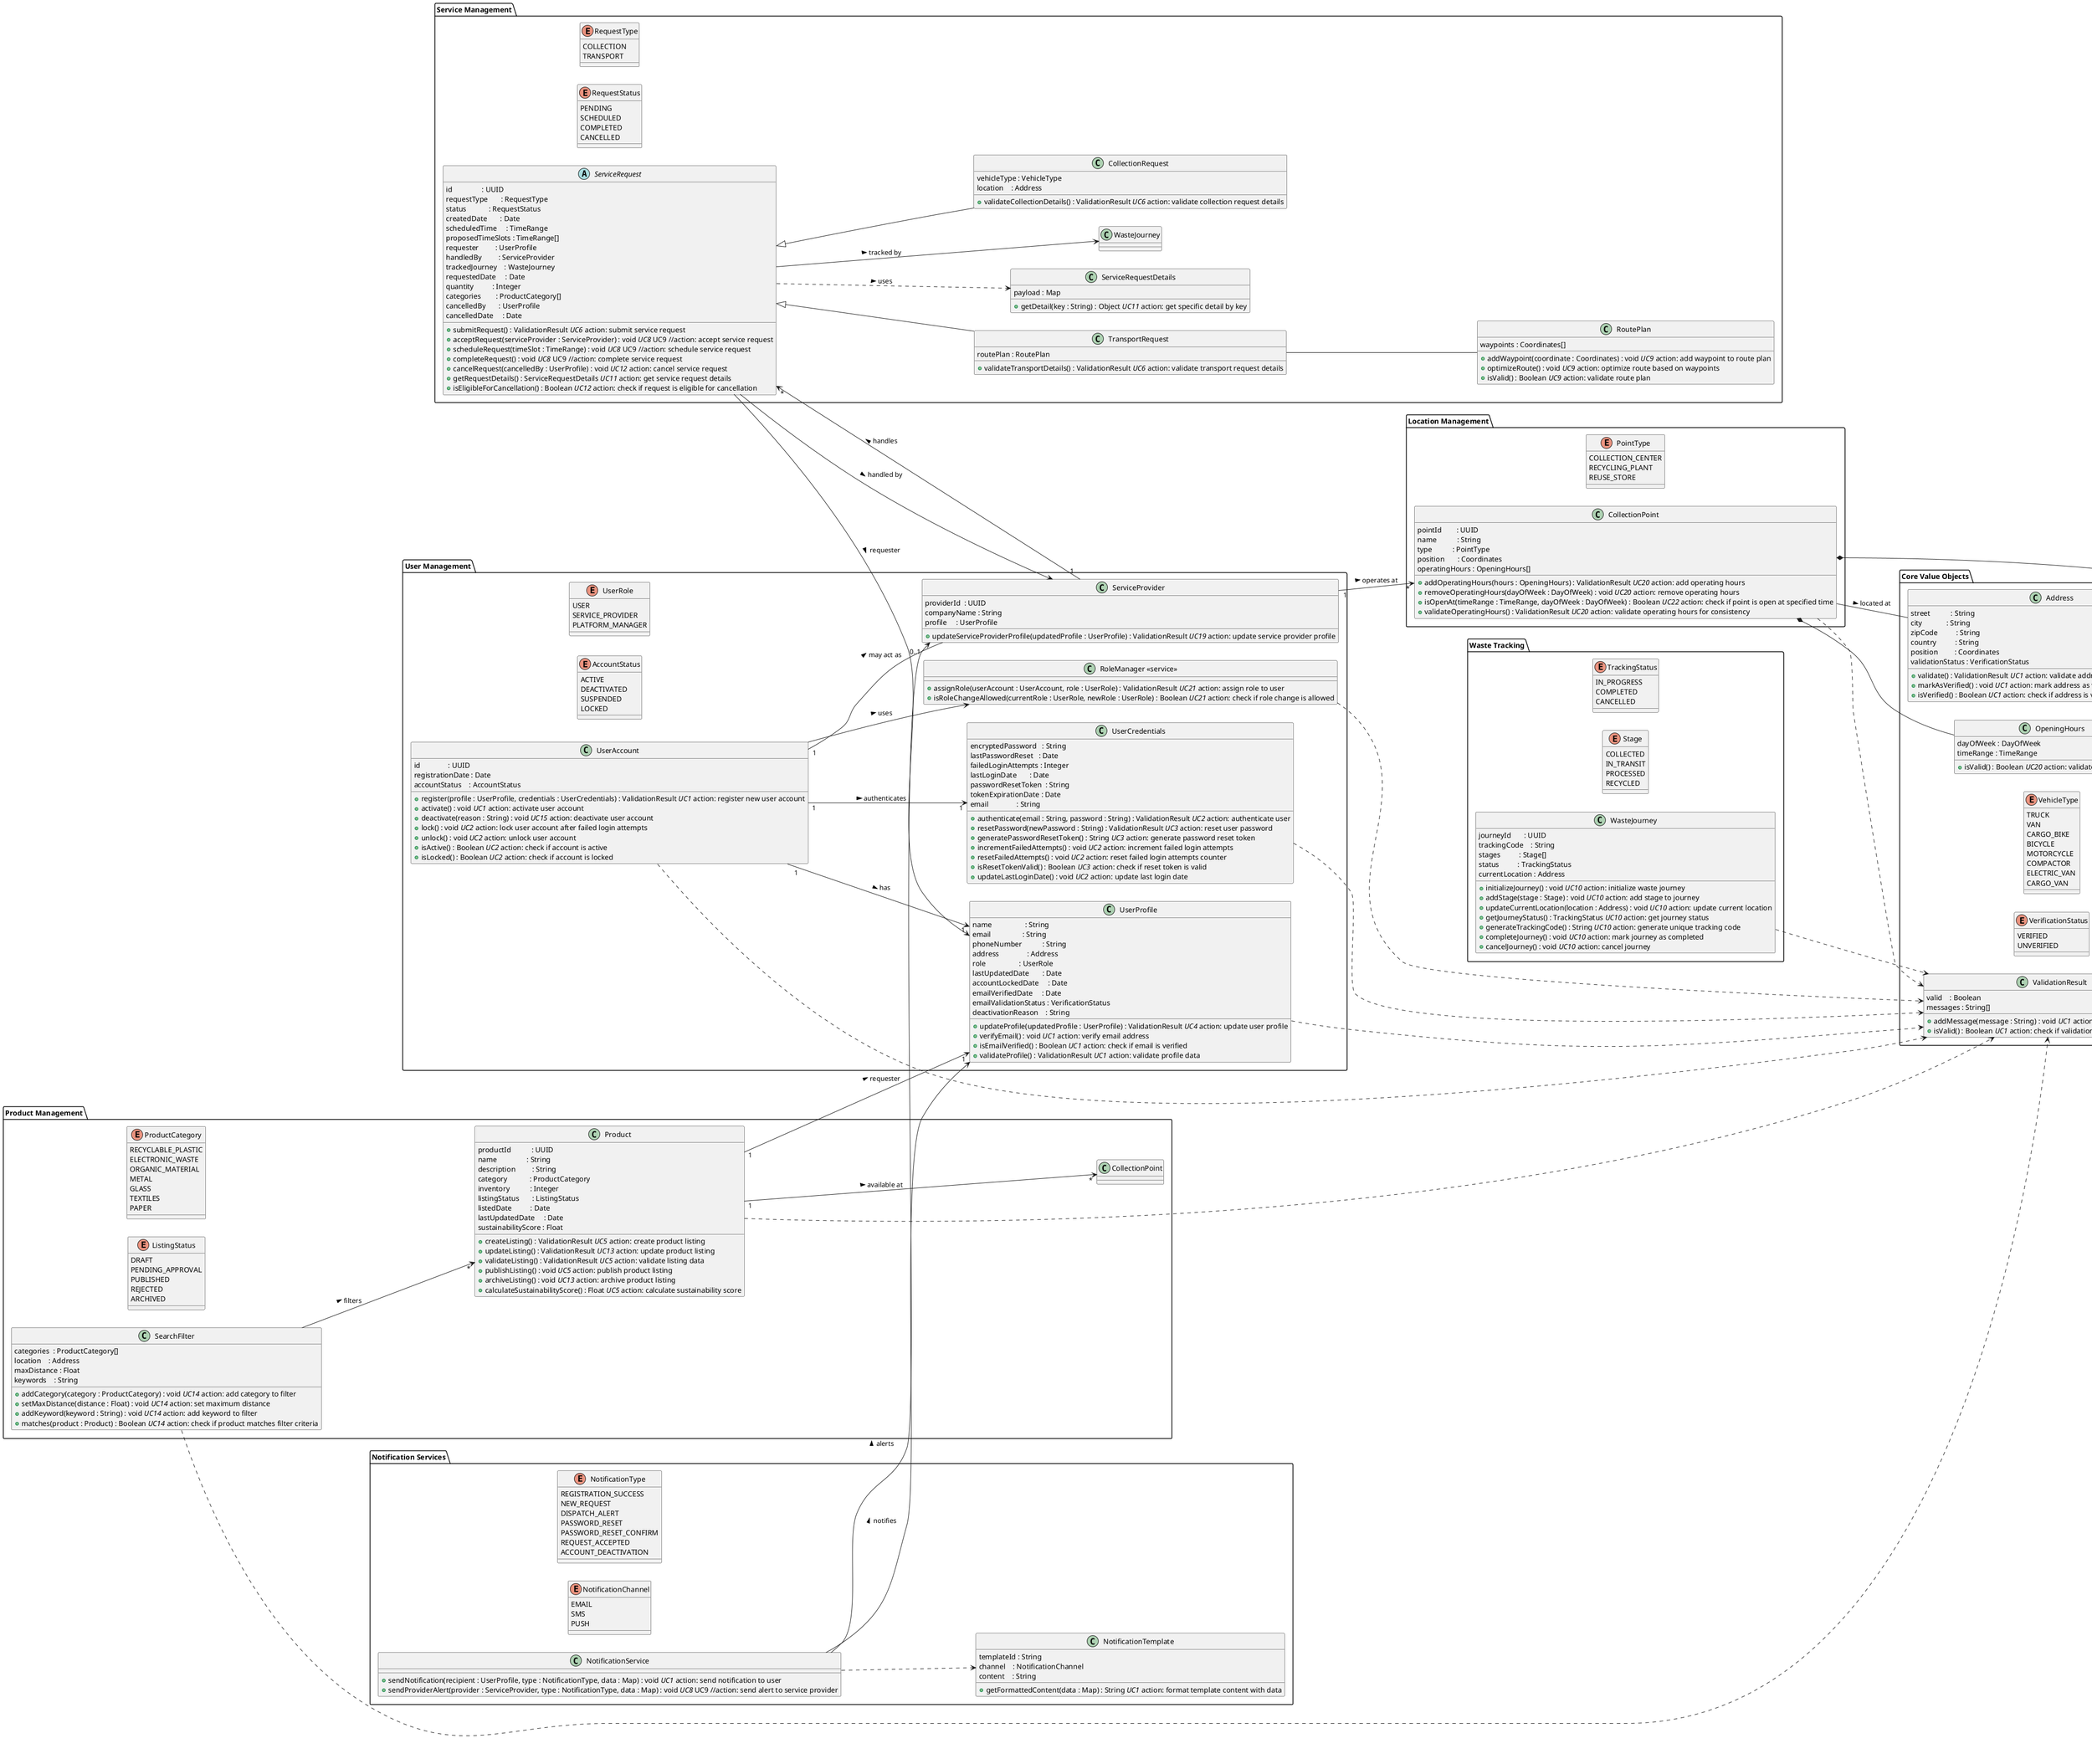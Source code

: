 @startuml
left to right direction
' ──────────────────────────────────────────────
'  CORE VALUE OBJECTS
' ──────────────────────────────────────────────
package "Core Value Objects" {
enum VerificationStatus {
VERIFIED
UNVERIFIED
}
enum VehicleType {
TRUCK
VAN
CARGO_BIKE
BICYCLE
MOTORCYCLE
COMPACTOR
ELECTRIC_VAN
CARGO_VAN
}
enum DayOfWeek {
MON
TUE
WED
THU
FRI
SAT
SUN
}
class ValidationResult {
valid    : Boolean
messages : String[]
+addMessage(message : String) : void //UC1 //action: add validation message
+isValid() : Boolean //UC1 //action: check if validation result is valid
}
class Coordinates {
latitude  : Float
longitude : Float
+isValid() : Boolean //UC20 //action: validate coordinates
+calculateDistance(other : Coordinates) : Float //UC14 //action: calculate distance between coordinates
}
class Address {
street           : String
city             : String
zipCode          : String
country          : String
position         : Coordinates
validationStatus : VerificationStatus
+validate() : ValidationResult //UC1 //action: validate address format and completeness
+markAsVerified() : void //UC1 //action: mark address as verified
+isVerified() : Boolean //UC1 //action: check if address is verified
}
class TimeRange {
start : LocalTime
end   : LocalTime
+isValid() : Boolean //UC20 //action: validate time range
+overlaps(other : TimeRange) : Boolean //UC19 //action: check if time ranges overlap
}
class OpeningHours {
dayOfWeek : DayOfWeek
timeRange : TimeRange
+isValid() : Boolean //UC20 //action: validate opening hours
}
Address *-- Coordinates
OpeningHours -- TimeRange
}
' ──────────────────────────────────────────────
'  USER MANAGEMENT
' ──────────────────────────────────────────────
package "User Management" {
enum UserRole {
USER
SERVICE_PROVIDER
PLATFORM_MANAGER
}
enum AccountStatus {
ACTIVE
DEACTIVATED
SUSPENDED
LOCKED
}
class UserAccount {
id               : UUID
registrationDate : Date
accountStatus    : AccountStatus
+register(profile : UserProfile, credentials : UserCredentials) : ValidationResult //UC1 //action: register new user account
+activate() : void //UC1 //action: activate user account
+deactivate(reason : String) : void //UC15 //action: deactivate user account
+lock() : void //UC2 //action: lock user account after failed login attempts
+unlock() : void //UC2 //action: unlock user account
+isActive() : Boolean //UC2 //action: check if account is active
+isLocked() : Boolean //UC2 //action: check if account is locked
}
class UserProfile {
name                  : String
email                 : String
phoneNumber           : String
address               : Address
role                  : UserRole
lastUpdatedDate       : Date
accountLockedDate     : Date
emailVerifiedDate     : Date
emailValidationStatus : VerificationStatus
deactivationReason    : String
+updateProfile(updatedProfile : UserProfile) : ValidationResult //UC4 //action: update user profile
+verifyEmail() : void //UC1 //action: verify email address
+isEmailVerified() : Boolean //UC1 //action: check if email is verified
+validateProfile() : ValidationResult //UC1 //action: validate profile data
}
class UserCredentials {
encryptedPassword   : String
lastPasswordReset   : Date
failedLoginAttempts : Integer
lastLoginDate       : Date
passwordResetToken  : String
tokenExpirationDate : Date
email               : String
+authenticate(email : String, password : String) : ValidationResult //UC2 //action: authenticate user
+resetPassword(newPassword : String) : ValidationResult //UC3 //action: reset user password
+generatePasswordResetToken() : String //UC3 //action: generate password reset token
+incrementFailedAttempts() : void //UC2 //action: increment failed login attempts
+resetFailedAttempts() : void //UC2 //action: reset failed login attempts counter
+isResetTokenValid() : Boolean //UC3 //action: check if reset token is valid
+updateLastLoginDate() : void //UC2 //action: update last login date
}
class ServiceProvider {
providerId  : UUID
companyName : String
profile     : UserProfile
+updateServiceProviderProfile(updatedProfile : UserProfile) : ValidationResult //UC19 //action: update service provider profile
}
class "RoleManager <<service>>" as RoleManager {
+assignRole(userAccount : UserAccount, role : UserRole) : ValidationResult //UC21 //action: assign role to user
+isRoleChangeAllowed(currentRole : UserRole, newRole : UserRole) : Boolean //UC21 //action: check if role change is allowed
}
UserAccount ..> ValidationResult
UserProfile ..> ValidationResult
UserCredentials ..> ValidationResult
RoleManager ..> ValidationResult
UserAccount "1" --> "1" UserProfile : has >
UserAccount "1" --> "1" UserCredentials : authenticates >
UserAccount --> RoleManager : uses >
UserAccount "1" -- "0..1" ServiceProvider : may act as >
}
' ──────────────────────────────────────────────
'  SERVICE MANAGEMENT
' ──────────────────────────────────────────────
package "Service Management" {
enum RequestType {
COLLECTION
TRANSPORT
}
enum RequestStatus {
PENDING
SCHEDULED
COMPLETED
CANCELLED
}
abstract class ServiceRequest {
id                : UUID
requestType       : RequestType
status            : RequestStatus
createdDate       : Date
scheduledTime     : TimeRange
proposedTimeSlots : TimeRange[]
requester         : UserProfile
handledBy         : ServiceProvider
trackedJourney    : WasteJourney
requestedDate     : Date
quantity          : Integer
categories        : ProductCategory[]
cancelledBy       : UserProfile
cancelledDate     : Date
+submitRequest() : ValidationResult //UC6 //action: submit service request
+acceptRequest(serviceProvider : ServiceProvider) : void //UC8 //UC9 //action: accept service request
+scheduleRequest(timeSlot : TimeRange) : void //UC8 //UC9 //action: schedule service request
+completeRequest() : void //UC8 //UC9 //action: complete service request
+cancelRequest(cancelledBy : UserProfile) : void //UC12 //action: cancel service request
+getRequestDetails() : ServiceRequestDetails //UC11 //action: get service request details
+isEligibleForCancellation() : Boolean //UC12 //action: check if request is eligible for cancellation
}
class CollectionRequest extends ServiceRequest {
vehicleType : VehicleType
location    : Address
+validateCollectionDetails() : ValidationResult //UC6 //action: validate collection request details
}
class TransportRequest extends ServiceRequest {
routePlan : RoutePlan
+validateTransportDetails() : ValidationResult //UC6 //action: validate transport request details
}
class ServiceRequestDetails {
payload : Map
+getDetail(key : String) : Object //UC11 //action: get specific detail by key
}
ServiceRequest ..> ServiceRequestDetails : uses >
class RoutePlan {
waypoints : Coordinates[]
+addWaypoint(coordinate : Coordinates) : void //UC9 //action: add waypoint to route plan
+optimizeRoute() : void //UC9 //action: optimize route based on waypoints
+isValid() : Boolean //UC9 //action: validate route plan
}
ServiceProvider "1" --> "*" ServiceRequest : handles >
TransportRequest -- RoutePlan
ServiceRequest --> WasteJourney : tracked by >
ServiceRequest --> UserProfile : requester >
ServiceRequest --> ServiceProvider : handled by >
}
' ──────────────────────────────────────────────
'  WASTE TRACKING
' ──────────────────────────────────────────────
package "Waste Tracking" {
enum TrackingStatus {
IN_PROGRESS
COMPLETED
CANCELLED
}
enum Stage {
COLLECTED
IN_TRANSIT
PROCESSED
RECYCLED
}
class WasteJourney {
journeyId       : UUID
trackingCode    : String
stages          : Stage[]
status          : TrackingStatus
currentLocation : Address
+initializeJourney() : void //UC10 //action: initialize waste journey
+addStage(stage : Stage) : void //UC10 //action: add stage to journey
+updateCurrentLocation(location : Address) : void //UC10 //action: update current location
+getJourneyStatus() : TrackingStatus //UC10 //action: get journey status
+generateTrackingCode() : String //UC10 //action: generate unique tracking code
+completeJourney() : void //UC10 //action: mark journey as completed
+cancelJourney() : void //UC10 //action: cancel journey
}
WasteJourney ..> ValidationResult
}
' ──────────────────────────────────────────────
'  PRODUCT MANAGEMENT
' ──────────────────────────────────────────────
package "Product Management" {
enum ProductCategory {
RECYCLABLE_PLASTIC
ELECTRONIC_WASTE
ORGANIC_MATERIAL
METAL
GLASS
TEXTILES
PAPER
}
enum ListingStatus {
DRAFT
PENDING_APPROVAL
PUBLISHED
REJECTED
ARCHIVED
}
class Product {
productId           : UUID
name                : String
description         : String
category            : ProductCategory
inventory           : Integer
listingStatus       : ListingStatus
listedDate          : Date
lastUpdatedDate     : Date
sustainabilityScore : Float
+createListing() : ValidationResult //UC5 //action: create product listing
+updateListing() : ValidationResult //UC13 //action: update product listing
+validateListing() : ValidationResult //UC5 //action: validate listing data
+publishListing() : void //UC5 //action: publish product listing
+archiveListing() : void //UC13 //action: archive product listing
+calculateSustainabilityScore() : Float //UC5 //action: calculate sustainability score
}
class SearchFilter {
categories  : ProductCategory[]
location    : Address
maxDistance : Float
keywords    : String
+addCategory(category : ProductCategory) : void //UC14 //action: add category to filter
+setMaxDistance(distance : Float) : void //UC14 //action: set maximum distance
+addKeyword(keyword : String) : void //UC14 //action: add keyword to filter
+matches(product : Product) : Boolean //UC14 //action: check if product matches filter criteria
}
Product ..> ValidationResult
SearchFilter ..> ValidationResult
Product "1" --> "*" CollectionPoint : available at >
Product "1" --> "1" UserProfile      : requester >
SearchFilter --> "*" Product            : filters >
}
' ──────────────────────────────────────────────
'  LOCATION MANAGEMENT
' ──────────────────────────────────────────────
package "Location Management" {
enum PointType {
COLLECTION_CENTER
RECYCLING_PLANT
REUSE_STORE
}
class CollectionPoint {
pointId        : UUID
name           : String
type           : PointType
position       : Coordinates
operatingHours : OpeningHours[]
+addOperatingHours(hours : OpeningHours) : ValidationResult //UC20 //action: add operating hours
+removeOperatingHours(dayOfWeek : DayOfWeek) : void //UC20 //action: remove operating hours
+isOpenAt(timeRange : TimeRange, dayOfWeek : DayOfWeek) : Boolean //UC22 //action: check if point is open at specified time
+validateOperatingHours() : ValidationResult //UC20 //action: validate operating hours for consistency
}
CollectionPoint ..> ValidationResult
CollectionPoint *-- Coordinates
CollectionPoint *-- OpeningHours
CollectionPoint -- Address : located at >
ServiceProvider "1" --> "*" CollectionPoint : operates at >
}
' ──────────────────────────────────────────────
'  NOTIFICATION SERVICES
' ──────────────────────────────────────────────
package "Notification Services" {
enum NotificationType {
REGISTRATION_SUCCESS
NEW_REQUEST
DISPATCH_ALERT
PASSWORD_RESET
PASSWORD_RESET_CONFIRM
REQUEST_ACCEPTED
ACCOUNT_DEACTIVATION
}
enum NotificationChannel{
EMAIL
SMS
PUSH
}
class NotificationTemplate {
templateId : String
channel    : NotificationChannel
content    : String
+getFormattedContent(data : Map) : String //UC1 //action: format template content with data
}
class NotificationService {
+sendNotification(recipient : UserProfile, type : NotificationType, data : Map) : void //UC1 //action: send notification to user
+sendProviderAlert(provider : ServiceProvider, type : NotificationType, data : Map) : void //UC8 //UC9 //action: send alert to service provider
}
NotificationService ..> NotificationTemplate
NotificationService --> UserProfile     : notifies >
NotificationService --> ServiceProvider : alerts >
}
@enduml